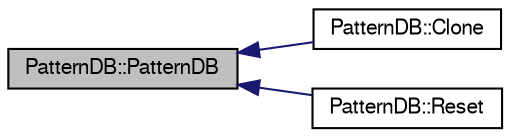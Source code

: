 digraph "PatternDB::PatternDB"
{
  bgcolor="transparent";
  edge [fontname="FreeSans",fontsize="10",labelfontname="FreeSans",labelfontsize="10"];
  node [fontname="FreeSans",fontsize="10",shape=record];
  rankdir="LR";
  Node1 [label="PatternDB::PatternDB",height=0.2,width=0.4,color="black", fillcolor="grey75", style="filled" fontcolor="black"];
  Node1 -> Node2 [dir="back",color="midnightblue",fontsize="10",style="solid",fontname="FreeSans"];
  Node2 [label="PatternDB::Clone",height=0.2,width=0.4,color="black",URL="$d2/d5a/classPatternDB.html#a979ff17d885e29be1196ffb046e755f5"];
  Node1 -> Node3 [dir="back",color="midnightblue",fontsize="10",style="solid",fontname="FreeSans"];
  Node3 [label="PatternDB::Reset",height=0.2,width=0.4,color="black",URL="$d2/d5a/classPatternDB.html#ab098ccd354131a810885d5bc7bde2750",tooltip="Clear Event. "];
}
